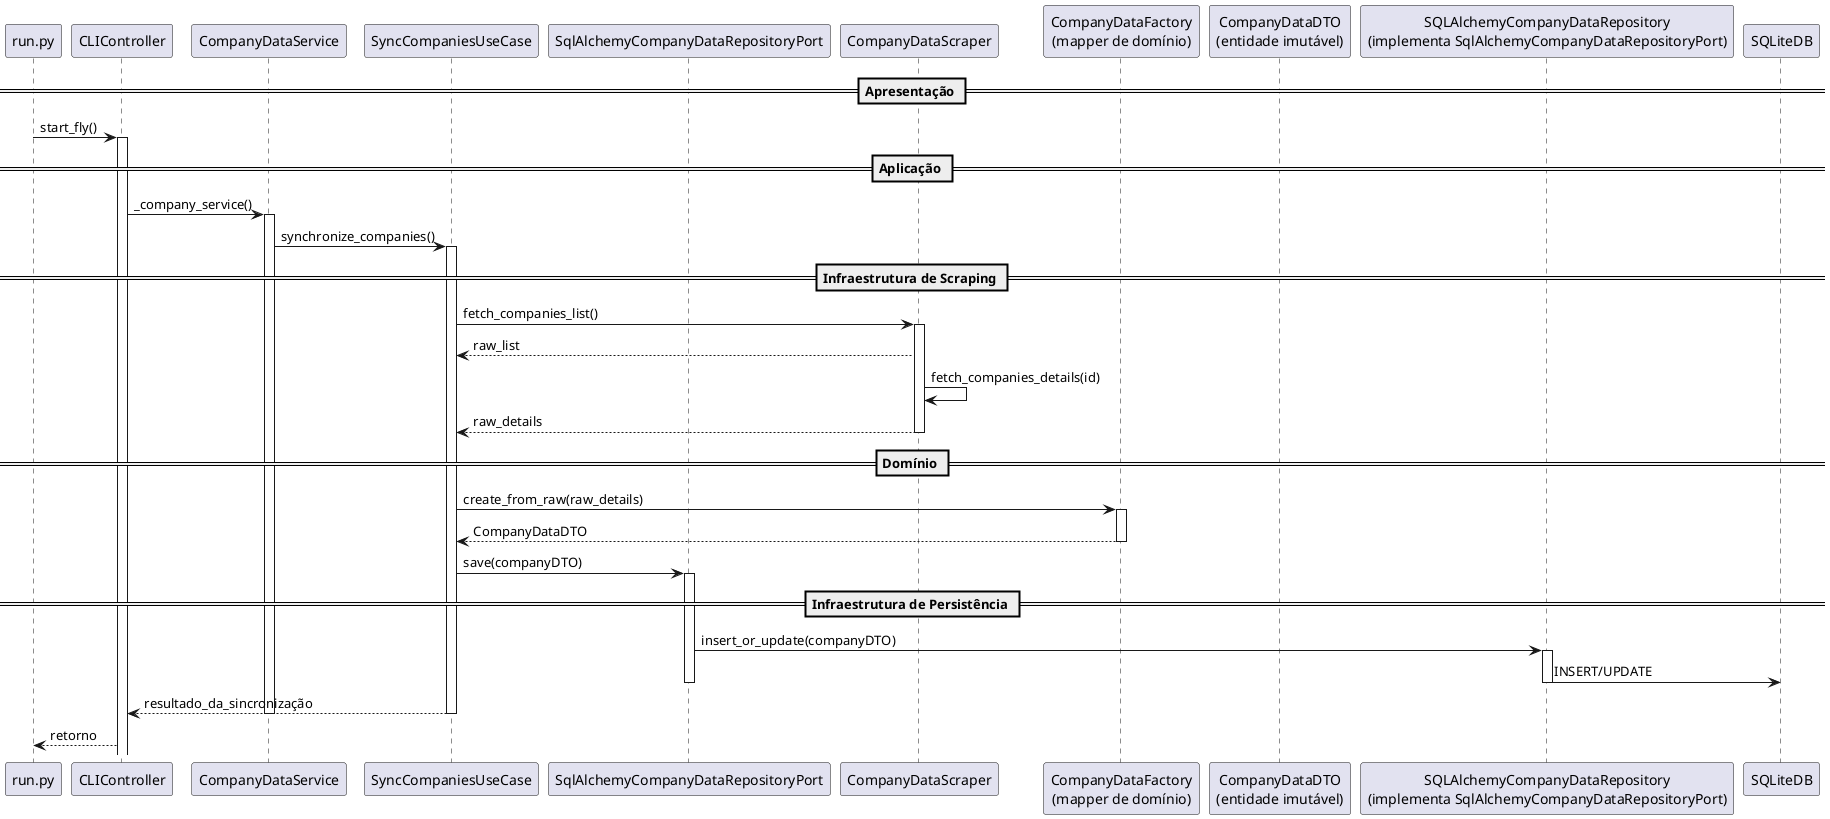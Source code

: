 @startuml
skinparam packageStyle rectangle

== Apresentação ==
participant "run.py" as RUN
participant "CLIController" as CLI

RUN -> CLI : start_fly()
activate CLI

== Aplicação ==
participant "CompanyDataService" as CS
participant "SyncCompaniesUseCase" as SCUC
participant "SqlAlchemyCompanyDataRepositoryPort" as CRP

CLI -> CS : _company_service()
activate CS
CS -> SCUC : synchronize_companies()
activate SCUC

== Infraestrutura de Scraping ==
participant "CompanyDataScraper" as SCR

SCUC -> SCR : fetch_companies_list()
activate SCR
SCR --> SCUC : raw_list
SCR -> SCR : fetch_companies_details(id)
SCR --> SCUC : raw_details
deactivate SCR

== Domínio ==
participant "CompanyDataFactory\n(mapper de domínio)" as CF
participant "CompanyDataDTO\n(entidade imutável)" as CD

SCUC -> CF : create_from_raw(raw_details)
activate CF
CF --> SCUC : CompanyDataDTO
deactivate CF

SCUC -> CRP : save(companyDTO)
activate CRP

== Infraestrutura de Persistência ==
participant "SQLAlchemyCompanyDataRepository\n(implementa SqlAlchemyCompanyDataRepositoryPort)" as SCRepo
participant "SQLiteDB" as DB

CRP -> SCRepo : insert_or_update(companyDTO)
activate SCRepo
SCRepo -> DB : INSERT/UPDATE
deactivate SCRepo
deactivate CRP

SCUC --> CLI : resultado_da_sincronização
deactivate SCUC
deactivate CS
CLI --> RUN : retorno
@enduml